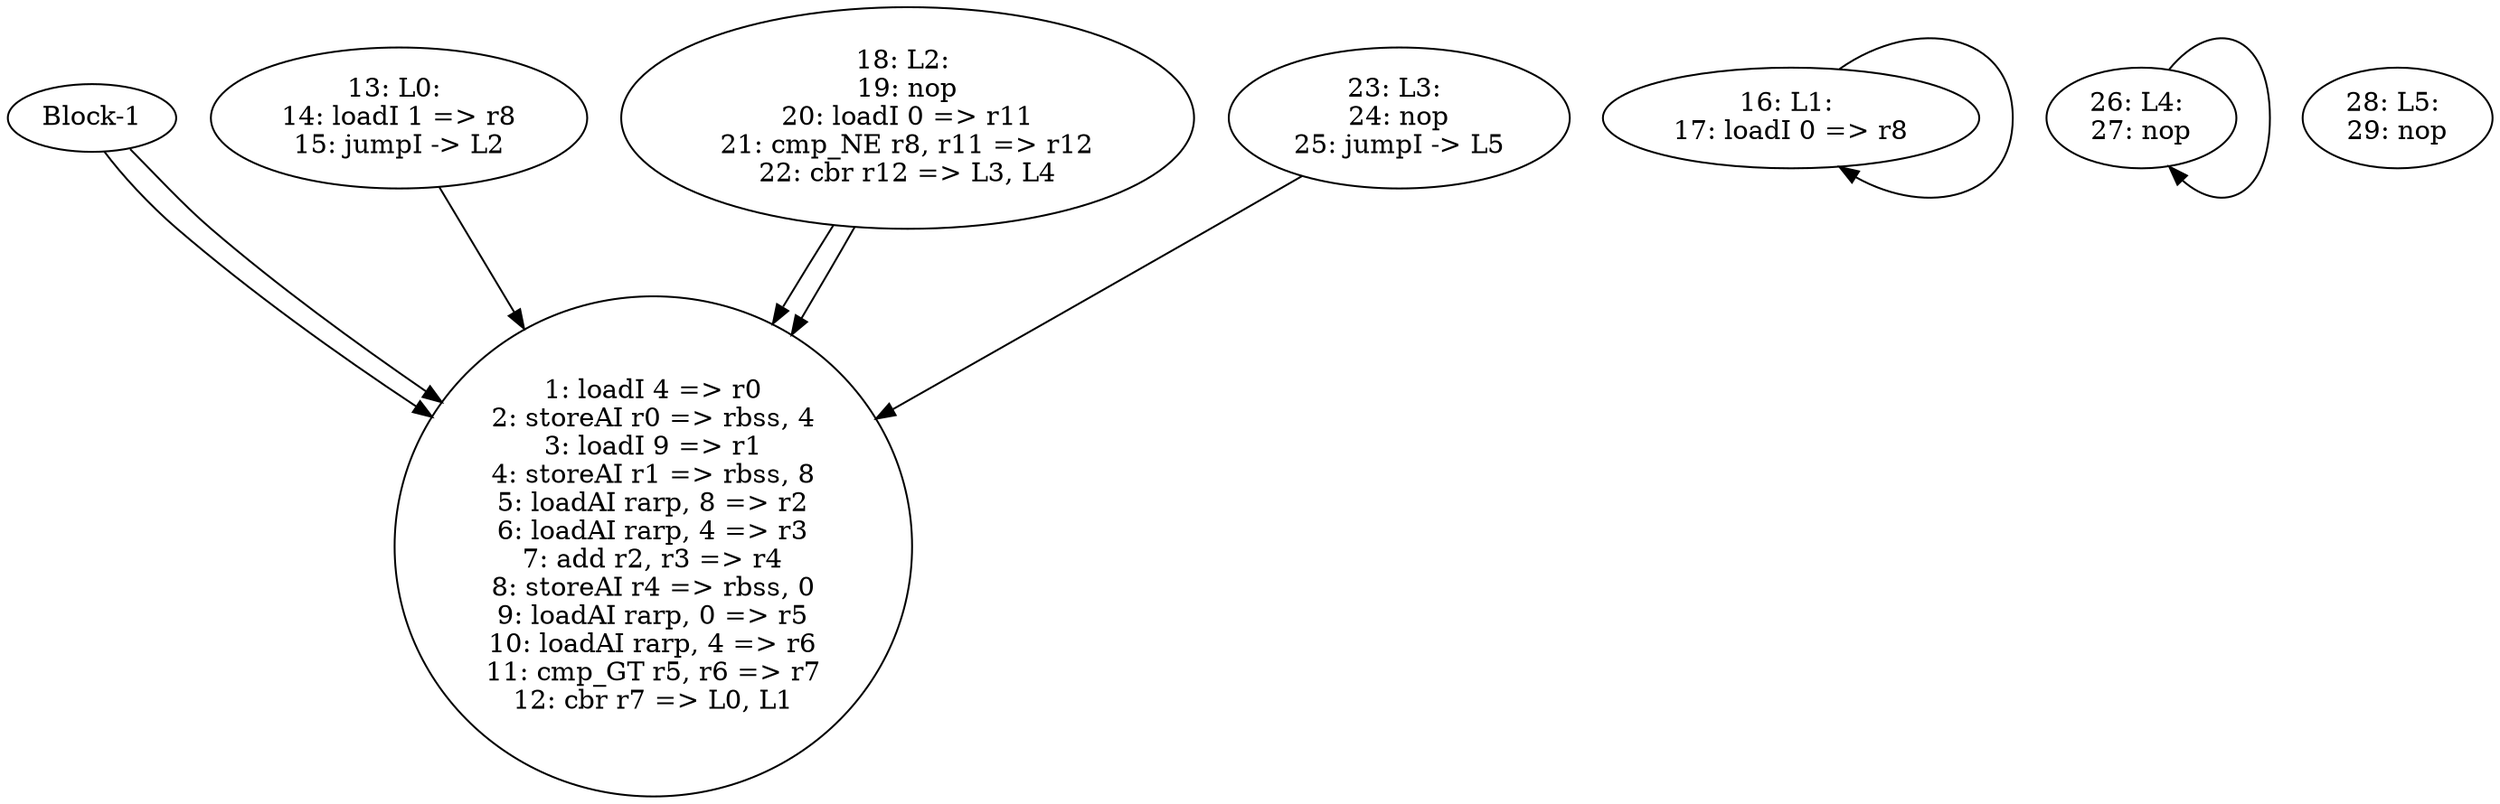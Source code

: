 #loadI 4 => r0
#storeAI r0 => rbss, 4
#loadI 9 => r1
#storeAI r1 => rbss, 8
#loadAI rbss, 8 => r2
#loadAI rbss, 4 => r3
#add r2, r3 => r4
#storeAI r4 => rbss, 0
#loadAI rbss, 0 => r5
#loadAI rbss, 4 => r6
#cmp_GT r5, r6 -> r7
#cbr r7 -> L0, L1
#L0: 
#loadI 1 => r8
#jumpI -> L2
#L1: 
#loadI 0 => r8
#L2: 
#nop
#loadI 0 => r11
#cmp_NE r8, r11 -> r12
#cbr r12 -> L3, L4
#L3: 
#nop
#jumpI -> L5
#L4: 
#nop
#L5: 
#nop
digraph CFG {
	"Block0" [label="1: loadI 4 => r0\n2: storeAI r0 => rbss, 4\n3: loadI 9 => r1\n4: storeAI r1 => rbss, 8\n5: loadAI rarp, 8 => r2\n6: loadAI rarp, 4 => r3\n7: add r2, r3 => r4\n8: storeAI r4 => rbss, 0\n9: loadAI rarp, 0 => r5\n10: loadAI rarp, 4 => r6\n11: cmp_GT r5, r6 => r7\n12: cbr r7 => L0, L1\n"];
	"Block-1" -> "Block0";
	"Block-1" -> "Block0";
	"Block1" [label="13: L0: \n14: loadI 1 => r8\n15: jumpI -> L2\n"];
	"Block1" -> "Block0";
	"Block2" [label="16: L1: \n17: loadI 0 => r8\n"];
	"Block2" -> "Block2";
	"Block3" [label="18: L2: \n19: nop\n20: loadI 0 => r11\n21: cmp_NE r8, r11 => r12\n22: cbr r12 => L3, L4\n"];
	"Block3" -> "Block0";
	"Block3" -> "Block0";
	"Block4" [label="23: L3: \n24: nop\n25: jumpI -> L5\n"];
	"Block4" -> "Block0";
	"Block5" [label="26: L4: \n27: nop\n"];
	"Block5" -> "Block5";
	"Block6" [label="28: L5: \n29: nop\n"];
}
